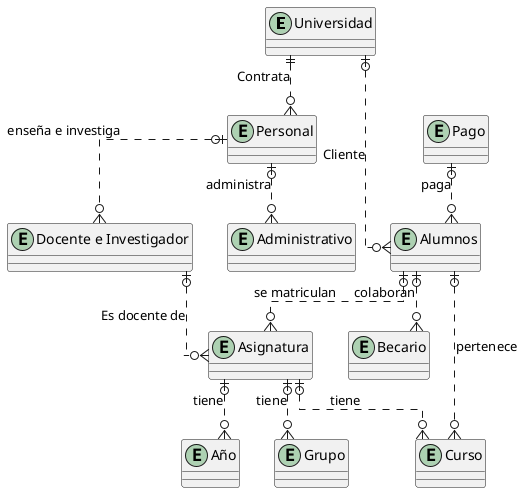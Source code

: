@startuml
' avoid problems with angled crows feet
skinparam linetype ortho

entity "Universidad" as u {
}

entity "Personal" as p {
}

entity "Docente e Investigador" as pdi {
}

entity "Administrativo" as pas {
}

entity "Becario" as alb {
}


entity "Alumnos" as al {
}

entity "Año" as an {
}

entity "Curso" as c {
}

entity "Asignatura" as asig {
}

entity "Grupo" as gr {
}

entity "Pago" as pag {
}

u ||..o{ p : Contrata
u |o..o{ al : Cliente
p |o..o{ pdi : enseña e investiga
p |o..o{ pas : administra
al |o..o{ alb : colaboran
al |o..o{ asig : se matriculan
pdi |o..o{ asig : Es docente de
asig |o..o{ gr : tiene
asig |o..o{ c : tiene
asig |o..o{ an : tiene
pag |o..o{ al : paga
al |o..o{ c : pertenece

@enduml